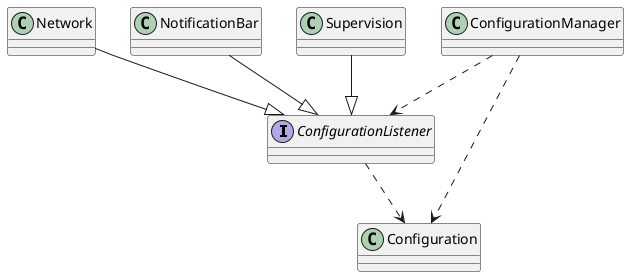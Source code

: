 @startuml
'https://plantuml.com/class-diagram

interface ConfigurationListener
class ConfigurationManager
class Configuration 
class Network
class NotificationBar
class Supervision

Network --|> ConfigurationListener
NotificationBar --|> ConfigurationListener
Supervision --|> ConfigurationListener


ConfigurationManager ..> Configuration
ConfigurationListener ..> Configuration
ConfigurationManager ..> ConfigurationListener

@enduml